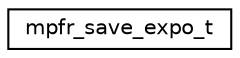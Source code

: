 digraph "Graphical Class Hierarchy"
{
 // LATEX_PDF_SIZE
  edge [fontname="Helvetica",fontsize="10",labelfontname="Helvetica",labelfontsize="10"];
  node [fontname="Helvetica",fontsize="10",shape=record];
  rankdir="LR";
  Node0 [label="mpfr_save_expo_t",height=0.2,width=0.4,color="black", fillcolor="white", style="filled",URL="$structmpfr__save__expo__t.html",tooltip=" "];
}
